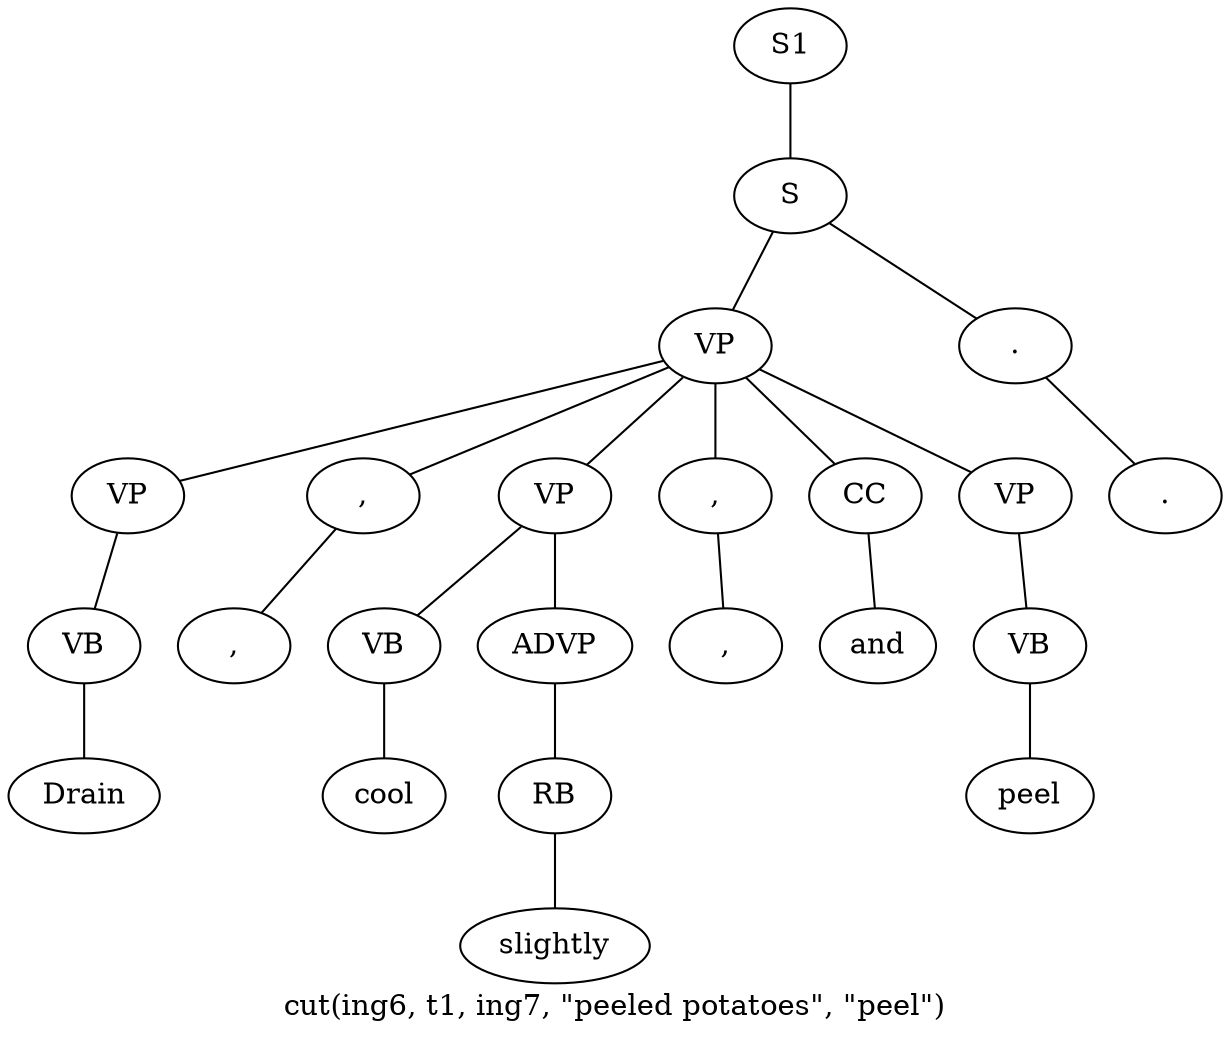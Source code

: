 graph SyntaxGraph {
	label = "cut(ing6, t1, ing7, \"peeled potatoes\", \"peel\")";
	Node0 [label="S1"];
	Node1 [label="S"];
	Node2 [label="VP"];
	Node3 [label="VP"];
	Node4 [label="VB"];
	Node5 [label="Drain"];
	Node6 [label=","];
	Node7 [label=","];
	Node8 [label="VP"];
	Node9 [label="VB"];
	Node10 [label="cool"];
	Node11 [label="ADVP"];
	Node12 [label="RB"];
	Node13 [label="slightly"];
	Node14 [label=","];
	Node15 [label=","];
	Node16 [label="CC"];
	Node17 [label="and"];
	Node18 [label="VP"];
	Node19 [label="VB"];
	Node20 [label="peel"];
	Node21 [label="."];
	Node22 [label="."];

	Node0 -- Node1;
	Node1 -- Node2;
	Node1 -- Node21;
	Node2 -- Node3;
	Node2 -- Node6;
	Node2 -- Node8;
	Node2 -- Node14;
	Node2 -- Node16;
	Node2 -- Node18;
	Node3 -- Node4;
	Node4 -- Node5;
	Node6 -- Node7;
	Node8 -- Node9;
	Node8 -- Node11;
	Node9 -- Node10;
	Node11 -- Node12;
	Node12 -- Node13;
	Node14 -- Node15;
	Node16 -- Node17;
	Node18 -- Node19;
	Node19 -- Node20;
	Node21 -- Node22;
}